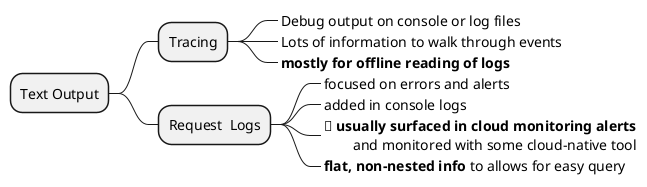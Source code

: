 ```plantuml
@startmindmap
* Text Output

** Tracing
***_ Debug output on console or log files
***_ Lots of information to walk through events
***_ **mostly for offline reading of logs**

** Request  Logs
***_ focused on errors and alerts
***_ added in console logs
***_:🌟 **usually surfaced in cloud monitoring alerts** 
        and monitored with some cloud-native tool;

***_ **flat, non-nested info** to allows for easy query
@endmindmap
```